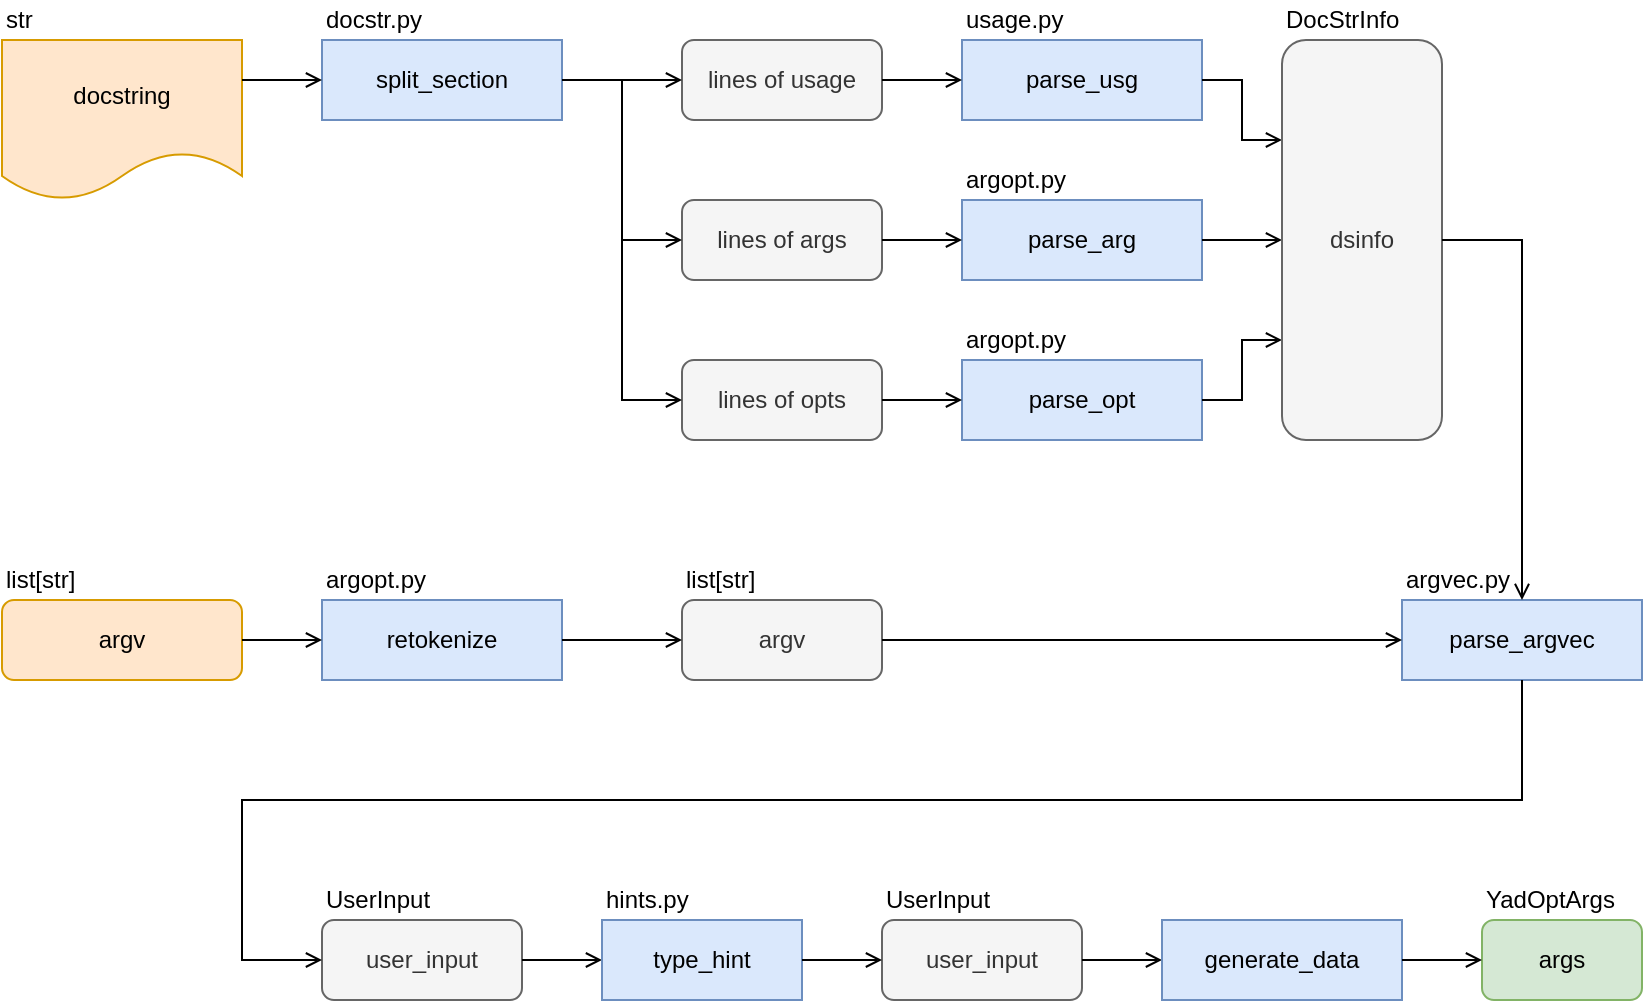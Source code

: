 <mxfile version="25.0.1">
  <diagram id="C5RBs43oDa-KdzZeNtuy" name="Page-1">
    <mxGraphModel dx="1434" dy="853" grid="1" gridSize="10" guides="1" tooltips="1" connect="1" arrows="1" fold="1" page="1" pageScale="1" pageWidth="900" pageHeight="185" math="0" shadow="0">
      <root>
        <mxCell id="WIyWlLk6GJQsqaUBKTNV-0" />
        <mxCell id="WIyWlLk6GJQsqaUBKTNV-1" parent="WIyWlLk6GJQsqaUBKTNV-0" />
        <mxCell id="tRsQfErmsVXFQ78CMLkT-0" value="docstring" style="shape=document;whiteSpace=wrap;html=1;boundedLbl=1;fillColor=#ffe6cc;strokeColor=#d79b00;" parent="WIyWlLk6GJQsqaUBKTNV-1" vertex="1">
          <mxGeometry x="40" y="40" width="120" height="80" as="geometry" />
        </mxCell>
        <mxCell id="tRsQfErmsVXFQ78CMLkT-5" value="split_section" style="rounded=0;whiteSpace=wrap;html=1;fillColor=#dae8fc;strokeColor=#6c8ebf;" parent="WIyWlLk6GJQsqaUBKTNV-1" vertex="1">
          <mxGeometry x="200" y="40" width="120" height="40" as="geometry" />
        </mxCell>
        <mxCell id="tRsQfErmsVXFQ78CMLkT-6" value="retokenize" style="rounded=0;whiteSpace=wrap;html=1;fillColor=#dae8fc;strokeColor=#6c8ebf;" parent="WIyWlLk6GJQsqaUBKTNV-1" vertex="1">
          <mxGeometry x="200" y="320" width="120" height="40" as="geometry" />
        </mxCell>
        <mxCell id="tRsQfErmsVXFQ78CMLkT-8" value="lines of usage" style="rounded=1;whiteSpace=wrap;html=1;fillColor=#f5f5f5;fontColor=#333333;strokeColor=#666666;" parent="WIyWlLk6GJQsqaUBKTNV-1" vertex="1">
          <mxGeometry x="380" y="40" width="100" height="40" as="geometry" />
        </mxCell>
        <mxCell id="tRsQfErmsVXFQ78CMLkT-9" value="lines of args" style="rounded=1;whiteSpace=wrap;html=1;fillColor=#f5f5f5;fontColor=#333333;strokeColor=#666666;" parent="WIyWlLk6GJQsqaUBKTNV-1" vertex="1">
          <mxGeometry x="380" y="120" width="100" height="40" as="geometry" />
        </mxCell>
        <mxCell id="tRsQfErmsVXFQ78CMLkT-10" value="lines of opts" style="rounded=1;whiteSpace=wrap;html=1;fillColor=#f5f5f5;fontColor=#333333;strokeColor=#666666;" parent="WIyWlLk6GJQsqaUBKTNV-1" vertex="1">
          <mxGeometry x="380" y="200" width="100" height="40" as="geometry" />
        </mxCell>
        <mxCell id="tRsQfErmsVXFQ78CMLkT-12" value="" style="endArrow=open;html=1;rounded=0;exitX=1;exitY=0.25;exitDx=0;exitDy=0;entryX=0;entryY=0.5;entryDx=0;entryDy=0;endFill=0;" parent="WIyWlLk6GJQsqaUBKTNV-1" source="tRsQfErmsVXFQ78CMLkT-0" target="tRsQfErmsVXFQ78CMLkT-5" edge="1">
          <mxGeometry width="50" height="50" relative="1" as="geometry">
            <mxPoint x="350" y="340" as="sourcePoint" />
            <mxPoint x="400" y="290" as="targetPoint" />
          </mxGeometry>
        </mxCell>
        <mxCell id="tRsQfErmsVXFQ78CMLkT-13" value="" style="endArrow=open;html=1;rounded=0;exitX=1;exitY=0.5;exitDx=0;exitDy=0;entryX=0;entryY=0.5;entryDx=0;entryDy=0;endFill=0;" parent="WIyWlLk6GJQsqaUBKTNV-1" source="tRsQfErmsVXFQ78CMLkT-5" target="tRsQfErmsVXFQ78CMLkT-8" edge="1">
          <mxGeometry width="50" height="50" relative="1" as="geometry">
            <mxPoint x="350" y="340" as="sourcePoint" />
            <mxPoint x="400" y="290" as="targetPoint" />
          </mxGeometry>
        </mxCell>
        <mxCell id="tRsQfErmsVXFQ78CMLkT-17" value="" style="endArrow=open;html=1;rounded=0;exitX=1;exitY=0.5;exitDx=0;exitDy=0;entryX=0;entryY=0.5;entryDx=0;entryDy=0;edgeStyle=entityRelationEdgeStyle;endFill=0;" parent="WIyWlLk6GJQsqaUBKTNV-1" source="tRsQfErmsVXFQ78CMLkT-5" target="tRsQfErmsVXFQ78CMLkT-9" edge="1">
          <mxGeometry width="50" height="50" relative="1" as="geometry">
            <mxPoint x="350" y="340" as="sourcePoint" />
            <mxPoint x="400" y="290" as="targetPoint" />
          </mxGeometry>
        </mxCell>
        <mxCell id="tRsQfErmsVXFQ78CMLkT-18" value="" style="endArrow=open;html=1;rounded=0;exitX=1;exitY=0.5;exitDx=0;exitDy=0;entryX=0;entryY=0.5;entryDx=0;entryDy=0;edgeStyle=entityRelationEdgeStyle;endFill=0;" parent="WIyWlLk6GJQsqaUBKTNV-1" source="tRsQfErmsVXFQ78CMLkT-5" target="tRsQfErmsVXFQ78CMLkT-10" edge="1">
          <mxGeometry width="50" height="50" relative="1" as="geometry">
            <mxPoint x="330" y="70" as="sourcePoint" />
            <mxPoint x="390" y="130" as="targetPoint" />
          </mxGeometry>
        </mxCell>
        <mxCell id="tRsQfErmsVXFQ78CMLkT-19" value="parse_usg" style="rounded=0;whiteSpace=wrap;html=1;fillColor=#dae8fc;strokeColor=#6c8ebf;" parent="WIyWlLk6GJQsqaUBKTNV-1" vertex="1">
          <mxGeometry x="520" y="40" width="120" height="40" as="geometry" />
        </mxCell>
        <mxCell id="tRsQfErmsVXFQ78CMLkT-20" value="parse_arg" style="rounded=0;whiteSpace=wrap;html=1;fillColor=#dae8fc;strokeColor=#6c8ebf;" parent="WIyWlLk6GJQsqaUBKTNV-1" vertex="1">
          <mxGeometry x="520" y="120" width="120" height="40" as="geometry" />
        </mxCell>
        <mxCell id="tRsQfErmsVXFQ78CMLkT-21" value="parse_opt" style="rounded=0;whiteSpace=wrap;html=1;fillColor=#dae8fc;strokeColor=#6c8ebf;" parent="WIyWlLk6GJQsqaUBKTNV-1" vertex="1">
          <mxGeometry x="520" y="200" width="120" height="40" as="geometry" />
        </mxCell>
        <mxCell id="tRsQfErmsVXFQ78CMLkT-22" value="docstr.py" style="text;html=1;align=left;verticalAlign=middle;whiteSpace=wrap;rounded=0;" parent="WIyWlLk6GJQsqaUBKTNV-1" vertex="1">
          <mxGeometry x="200" y="20" width="60" height="20" as="geometry" />
        </mxCell>
        <mxCell id="tRsQfErmsVXFQ78CMLkT-23" value="usage.py" style="text;html=1;align=left;verticalAlign=middle;whiteSpace=wrap;rounded=0;" parent="WIyWlLk6GJQsqaUBKTNV-1" vertex="1">
          <mxGeometry x="520" y="20" width="60" height="20" as="geometry" />
        </mxCell>
        <mxCell id="tRsQfErmsVXFQ78CMLkT-24" value="argopt.py" style="text;html=1;align=left;verticalAlign=middle;whiteSpace=wrap;rounded=0;" parent="WIyWlLk6GJQsqaUBKTNV-1" vertex="1">
          <mxGeometry x="520" y="100" width="60" height="20" as="geometry" />
        </mxCell>
        <mxCell id="tRsQfErmsVXFQ78CMLkT-25" value="argopt.py" style="text;html=1;align=left;verticalAlign=middle;whiteSpace=wrap;rounded=0;" parent="WIyWlLk6GJQsqaUBKTNV-1" vertex="1">
          <mxGeometry x="520" y="180" width="60" height="20" as="geometry" />
        </mxCell>
        <mxCell id="tRsQfErmsVXFQ78CMLkT-26" value="" style="endArrow=open;html=1;rounded=0;exitX=1;exitY=0.5;exitDx=0;exitDy=0;entryX=0;entryY=0.5;entryDx=0;entryDy=0;endFill=0;" parent="WIyWlLk6GJQsqaUBKTNV-1" source="tRsQfErmsVXFQ78CMLkT-8" target="tRsQfErmsVXFQ78CMLkT-19" edge="1">
          <mxGeometry width="50" height="50" relative="1" as="geometry">
            <mxPoint x="500" y="59.5" as="sourcePoint" />
            <mxPoint x="560" y="59.5" as="targetPoint" />
          </mxGeometry>
        </mxCell>
        <mxCell id="tRsQfErmsVXFQ78CMLkT-28" value="" style="endArrow=open;html=1;rounded=0;exitX=1;exitY=0.5;exitDx=0;exitDy=0;entryX=0;entryY=0.5;entryDx=0;entryDy=0;endFill=0;" parent="WIyWlLk6GJQsqaUBKTNV-1" source="tRsQfErmsVXFQ78CMLkT-9" target="tRsQfErmsVXFQ78CMLkT-20" edge="1">
          <mxGeometry width="50" height="50" relative="1" as="geometry">
            <mxPoint x="510" y="70" as="sourcePoint" />
            <mxPoint x="570" y="70" as="targetPoint" />
          </mxGeometry>
        </mxCell>
        <mxCell id="tRsQfErmsVXFQ78CMLkT-29" value="" style="endArrow=open;html=1;rounded=0;exitX=1;exitY=0.5;exitDx=0;exitDy=0;entryX=0;entryY=0.5;entryDx=0;entryDy=0;endFill=0;" parent="WIyWlLk6GJQsqaUBKTNV-1" source="tRsQfErmsVXFQ78CMLkT-10" target="tRsQfErmsVXFQ78CMLkT-21" edge="1">
          <mxGeometry width="50" height="50" relative="1" as="geometry">
            <mxPoint x="510" y="150" as="sourcePoint" />
            <mxPoint x="570" y="150" as="targetPoint" />
          </mxGeometry>
        </mxCell>
        <mxCell id="tRsQfErmsVXFQ78CMLkT-33" value="" style="endArrow=open;html=1;rounded=0;exitX=1;exitY=0.5;exitDx=0;exitDy=0;entryX=0;entryY=0.25;entryDx=0;entryDy=0;endFill=0;edgeStyle=elbowEdgeStyle;" parent="WIyWlLk6GJQsqaUBKTNV-1" source="tRsQfErmsVXFQ78CMLkT-19" target="tRsQfErmsVXFQ78CMLkT-37" edge="1">
          <mxGeometry width="50" height="50" relative="1" as="geometry">
            <mxPoint x="470" y="70" as="sourcePoint" />
            <mxPoint x="680" y="60" as="targetPoint" />
          </mxGeometry>
        </mxCell>
        <mxCell id="tRsQfErmsVXFQ78CMLkT-34" value="" style="endArrow=open;html=1;rounded=0;exitX=1;exitY=0.5;exitDx=0;exitDy=0;endFill=0;entryX=0;entryY=0.5;entryDx=0;entryDy=0;" parent="WIyWlLk6GJQsqaUBKTNV-1" source="tRsQfErmsVXFQ78CMLkT-20" target="tRsQfErmsVXFQ78CMLkT-37" edge="1">
          <mxGeometry width="50" height="50" relative="1" as="geometry">
            <mxPoint x="650" y="70" as="sourcePoint" />
            <mxPoint x="690" y="140" as="targetPoint" />
          </mxGeometry>
        </mxCell>
        <mxCell id="tRsQfErmsVXFQ78CMLkT-35" value="" style="endArrow=open;html=1;rounded=0;exitX=1;exitY=0.5;exitDx=0;exitDy=0;entryX=0;entryY=0.75;entryDx=0;entryDy=0;endFill=0;edgeStyle=elbowEdgeStyle;" parent="WIyWlLk6GJQsqaUBKTNV-1" source="tRsQfErmsVXFQ78CMLkT-21" target="tRsQfErmsVXFQ78CMLkT-37" edge="1">
          <mxGeometry width="50" height="50" relative="1" as="geometry">
            <mxPoint x="650" y="150" as="sourcePoint" />
            <mxPoint x="680" y="220" as="targetPoint" />
          </mxGeometry>
        </mxCell>
        <mxCell id="tRsQfErmsVXFQ78CMLkT-37" value="dsinfo" style="rounded=1;whiteSpace=wrap;html=1;fillColor=#f5f5f5;fontColor=#333333;strokeColor=#666666;" parent="WIyWlLk6GJQsqaUBKTNV-1" vertex="1">
          <mxGeometry x="680" y="40" width="80" height="200" as="geometry" />
        </mxCell>
        <mxCell id="tRsQfErmsVXFQ78CMLkT-38" value="argopt.py" style="text;html=1;align=left;verticalAlign=middle;whiteSpace=wrap;rounded=0;" parent="WIyWlLk6GJQsqaUBKTNV-1" vertex="1">
          <mxGeometry x="200" y="300" width="60" height="20" as="geometry" />
        </mxCell>
        <mxCell id="tRsQfErmsVXFQ78CMLkT-39" value="parse_argvec" style="rounded=0;whiteSpace=wrap;html=1;fillColor=#dae8fc;strokeColor=#6c8ebf;" parent="WIyWlLk6GJQsqaUBKTNV-1" vertex="1">
          <mxGeometry x="740" y="320" width="120" height="40" as="geometry" />
        </mxCell>
        <mxCell id="tRsQfErmsVXFQ78CMLkT-41" value="argv" style="rounded=1;whiteSpace=wrap;html=1;fillColor=#ffe6cc;strokeColor=#d79b00;" parent="WIyWlLk6GJQsqaUBKTNV-1" vertex="1">
          <mxGeometry x="40" y="320" width="120" height="40" as="geometry" />
        </mxCell>
        <mxCell id="tRsQfErmsVXFQ78CMLkT-42" value="argv" style="rounded=1;whiteSpace=wrap;html=1;fillColor=#f5f5f5;fontColor=#333333;strokeColor=#666666;" parent="WIyWlLk6GJQsqaUBKTNV-1" vertex="1">
          <mxGeometry x="380" y="320" width="100" height="40" as="geometry" />
        </mxCell>
        <mxCell id="tRsQfErmsVXFQ78CMLkT-43" value="" style="endArrow=open;html=1;rounded=0;exitX=1;exitY=0.5;exitDx=0;exitDy=0;entryX=0;entryY=0.5;entryDx=0;entryDy=0;endFill=0;" parent="WIyWlLk6GJQsqaUBKTNV-1" source="tRsQfErmsVXFQ78CMLkT-41" target="tRsQfErmsVXFQ78CMLkT-6" edge="1">
          <mxGeometry width="50" height="50" relative="1" as="geometry">
            <mxPoint x="170" y="70" as="sourcePoint" />
            <mxPoint x="210" y="70" as="targetPoint" />
          </mxGeometry>
        </mxCell>
        <mxCell id="tRsQfErmsVXFQ78CMLkT-44" value="" style="endArrow=open;html=1;rounded=0;exitX=1;exitY=0.5;exitDx=0;exitDy=0;entryX=0;entryY=0.5;entryDx=0;entryDy=0;endFill=0;" parent="WIyWlLk6GJQsqaUBKTNV-1" source="tRsQfErmsVXFQ78CMLkT-6" target="tRsQfErmsVXFQ78CMLkT-42" edge="1">
          <mxGeometry width="50" height="50" relative="1" as="geometry">
            <mxPoint x="170" y="350" as="sourcePoint" />
            <mxPoint x="210" y="350" as="targetPoint" />
          </mxGeometry>
        </mxCell>
        <mxCell id="tRsQfErmsVXFQ78CMLkT-45" value="" style="endArrow=open;html=1;rounded=0;exitX=1;exitY=0.5;exitDx=0;exitDy=0;entryX=0;entryY=0.5;entryDx=0;entryDy=0;endFill=0;" parent="WIyWlLk6GJQsqaUBKTNV-1" source="tRsQfErmsVXFQ78CMLkT-42" target="tRsQfErmsVXFQ78CMLkT-39" edge="1">
          <mxGeometry width="50" height="50" relative="1" as="geometry">
            <mxPoint x="490" y="230" as="sourcePoint" />
            <mxPoint x="530" y="230" as="targetPoint" />
          </mxGeometry>
        </mxCell>
        <mxCell id="tRsQfErmsVXFQ78CMLkT-47" value="argvec.py" style="text;html=1;align=left;verticalAlign=middle;whiteSpace=wrap;rounded=0;" parent="WIyWlLk6GJQsqaUBKTNV-1" vertex="1">
          <mxGeometry x="740" y="300" width="60" height="20" as="geometry" />
        </mxCell>
        <mxCell id="tRsQfErmsVXFQ78CMLkT-48" value="user_input" style="rounded=1;whiteSpace=wrap;html=1;fillColor=#f5f5f5;fontColor=#333333;strokeColor=#666666;" parent="WIyWlLk6GJQsqaUBKTNV-1" vertex="1">
          <mxGeometry x="200" y="480" width="100" height="40" as="geometry" />
        </mxCell>
        <mxCell id="tRsQfErmsVXFQ78CMLkT-50" value="" style="endArrow=open;html=1;rounded=0;entryX=0.5;entryY=0;entryDx=0;entryDy=0;endFill=0;exitX=1;exitY=0.5;exitDx=0;exitDy=0;edgeStyle=orthogonalEdgeStyle;" parent="WIyWlLk6GJQsqaUBKTNV-1" source="tRsQfErmsVXFQ78CMLkT-37" target="tRsQfErmsVXFQ78CMLkT-39" edge="1">
          <mxGeometry width="50" height="50" relative="1" as="geometry">
            <mxPoint x="820" y="190" as="sourcePoint" />
            <mxPoint x="870" y="160" as="targetPoint" />
          </mxGeometry>
        </mxCell>
        <mxCell id="tRsQfErmsVXFQ78CMLkT-52" value="" style="endArrow=open;html=1;rounded=0;exitX=1;exitY=0.5;exitDx=0;exitDy=0;endFill=0;entryX=0;entryY=0.5;entryDx=0;entryDy=0;" parent="WIyWlLk6GJQsqaUBKTNV-1" source="tRsQfErmsVXFQ78CMLkT-48" target="tRsQfErmsVXFQ78CMLkT-53" edge="1">
          <mxGeometry width="50" height="50" relative="1" as="geometry">
            <mxPoint x="320" y="499.5" as="sourcePoint" />
            <mxPoint x="340" y="570" as="targetPoint" />
          </mxGeometry>
        </mxCell>
        <mxCell id="tRsQfErmsVXFQ78CMLkT-53" value="type_hint" style="rounded=0;whiteSpace=wrap;html=1;fillColor=#dae8fc;strokeColor=#6c8ebf;" parent="WIyWlLk6GJQsqaUBKTNV-1" vertex="1">
          <mxGeometry x="340" y="480" width="100" height="40" as="geometry" />
        </mxCell>
        <mxCell id="tRsQfErmsVXFQ78CMLkT-54" value="DocStrInfo" style="text;html=1;align=left;verticalAlign=middle;whiteSpace=wrap;rounded=0;" parent="WIyWlLk6GJQsqaUBKTNV-1" vertex="1">
          <mxGeometry x="680" y="20" width="60" height="20" as="geometry" />
        </mxCell>
        <mxCell id="tRsQfErmsVXFQ78CMLkT-55" value="list[str]" style="text;html=1;align=left;verticalAlign=middle;whiteSpace=wrap;rounded=0;" parent="WIyWlLk6GJQsqaUBKTNV-1" vertex="1">
          <mxGeometry x="380" y="300" width="60" height="20" as="geometry" />
        </mxCell>
        <mxCell id="tRsQfErmsVXFQ78CMLkT-56" value="list[str]" style="text;html=1;align=left;verticalAlign=middle;whiteSpace=wrap;rounded=0;" parent="WIyWlLk6GJQsqaUBKTNV-1" vertex="1">
          <mxGeometry x="40" y="300" width="60" height="20" as="geometry" />
        </mxCell>
        <mxCell id="tRsQfErmsVXFQ78CMLkT-57" value="str" style="text;html=1;align=left;verticalAlign=middle;whiteSpace=wrap;rounded=0;" parent="WIyWlLk6GJQsqaUBKTNV-1" vertex="1">
          <mxGeometry x="40" y="20" width="60" height="20" as="geometry" />
        </mxCell>
        <mxCell id="tRsQfErmsVXFQ78CMLkT-58" value="hints.py" style="text;html=1;align=left;verticalAlign=middle;whiteSpace=wrap;rounded=0;" parent="WIyWlLk6GJQsqaUBKTNV-1" vertex="1">
          <mxGeometry x="340" y="460" width="60" height="20" as="geometry" />
        </mxCell>
        <mxCell id="tRsQfErmsVXFQ78CMLkT-59" value="user_input" style="rounded=1;whiteSpace=wrap;html=1;fillColor=#f5f5f5;fontColor=#333333;strokeColor=#666666;" parent="WIyWlLk6GJQsqaUBKTNV-1" vertex="1">
          <mxGeometry x="480" y="480" width="100" height="40" as="geometry" />
        </mxCell>
        <mxCell id="tRsQfErmsVXFQ78CMLkT-60" value="" style="endArrow=open;html=1;rounded=0;endFill=0;entryX=0;entryY=0.5;entryDx=0;entryDy=0;exitX=1;exitY=0.5;exitDx=0;exitDy=0;" parent="WIyWlLk6GJQsqaUBKTNV-1" source="tRsQfErmsVXFQ78CMLkT-53" target="tRsQfErmsVXFQ78CMLkT-59" edge="1">
          <mxGeometry width="50" height="50" relative="1" as="geometry">
            <mxPoint x="460" y="450" as="sourcePoint" />
            <mxPoint x="490" y="410" as="targetPoint" />
          </mxGeometry>
        </mxCell>
        <mxCell id="tRsQfErmsVXFQ78CMLkT-61" value="UserInput" style="text;html=1;align=left;verticalAlign=middle;whiteSpace=wrap;rounded=0;" parent="WIyWlLk6GJQsqaUBKTNV-1" vertex="1">
          <mxGeometry x="200" y="460" width="60" height="20" as="geometry" />
        </mxCell>
        <mxCell id="tRsQfErmsVXFQ78CMLkT-62" value="UserInput" style="text;html=1;align=left;verticalAlign=middle;whiteSpace=wrap;rounded=0;" parent="WIyWlLk6GJQsqaUBKTNV-1" vertex="1">
          <mxGeometry x="480" y="460" width="60" height="20" as="geometry" />
        </mxCell>
        <mxCell id="tRsQfErmsVXFQ78CMLkT-63" value="" style="endArrow=open;html=1;rounded=0;endFill=0;exitX=1;exitY=0.5;exitDx=0;exitDy=0;entryX=0;entryY=0.5;entryDx=0;entryDy=0;" parent="WIyWlLk6GJQsqaUBKTNV-1" source="tRsQfErmsVXFQ78CMLkT-59" target="tRsQfErmsVXFQ78CMLkT-64" edge="1">
          <mxGeometry width="50" height="50" relative="1" as="geometry">
            <mxPoint x="450" y="510" as="sourcePoint" />
            <mxPoint x="610" y="560" as="targetPoint" />
          </mxGeometry>
        </mxCell>
        <mxCell id="tRsQfErmsVXFQ78CMLkT-64" value="generate_data" style="rounded=0;whiteSpace=wrap;html=1;fillColor=#dae8fc;strokeColor=#6c8ebf;" parent="WIyWlLk6GJQsqaUBKTNV-1" vertex="1">
          <mxGeometry x="620" y="480" width="120" height="40" as="geometry" />
        </mxCell>
        <mxCell id="tRsQfErmsVXFQ78CMLkT-65" value="args" style="rounded=1;whiteSpace=wrap;html=1;fillColor=#d5e8d4;strokeColor=#82b366;" parent="WIyWlLk6GJQsqaUBKTNV-1" vertex="1">
          <mxGeometry x="780" y="480" width="80" height="40" as="geometry" />
        </mxCell>
        <mxCell id="tRsQfErmsVXFQ78CMLkT-66" value="" style="endArrow=open;html=1;rounded=0;endFill=0;exitX=1;exitY=0.5;exitDx=0;exitDy=0;entryX=0;entryY=0.5;entryDx=0;entryDy=0;" parent="WIyWlLk6GJQsqaUBKTNV-1" source="tRsQfErmsVXFQ78CMLkT-64" target="tRsQfErmsVXFQ78CMLkT-65" edge="1">
          <mxGeometry width="50" height="50" relative="1" as="geometry">
            <mxPoint x="590" y="510" as="sourcePoint" />
            <mxPoint x="630" y="510" as="targetPoint" />
          </mxGeometry>
        </mxCell>
        <mxCell id="tRsQfErmsVXFQ78CMLkT-67" value="YadOptArgs" style="text;html=1;align=left;verticalAlign=middle;whiteSpace=wrap;rounded=0;" parent="WIyWlLk6GJQsqaUBKTNV-1" vertex="1">
          <mxGeometry x="780" y="460" width="60" height="20" as="geometry" />
        </mxCell>
        <mxCell id="tRsQfErmsVXFQ78CMLkT-68" value="" style="endArrow=open;html=1;rounded=0;entryX=0;entryY=0.5;entryDx=0;entryDy=0;endFill=0;exitX=0.5;exitY=1;exitDx=0;exitDy=0;edgeStyle=orthogonalEdgeStyle;" parent="WIyWlLk6GJQsqaUBKTNV-1" source="tRsQfErmsVXFQ78CMLkT-39" target="tRsQfErmsVXFQ78CMLkT-48" edge="1">
          <mxGeometry width="50" height="50" relative="1" as="geometry">
            <mxPoint x="100" y="410" as="sourcePoint" />
            <mxPoint x="120" y="590" as="targetPoint" />
            <Array as="points">
              <mxPoint x="800" y="420" />
              <mxPoint x="160" y="420" />
              <mxPoint x="160" y="500" />
            </Array>
          </mxGeometry>
        </mxCell>
      </root>
    </mxGraphModel>
  </diagram>
</mxfile>

